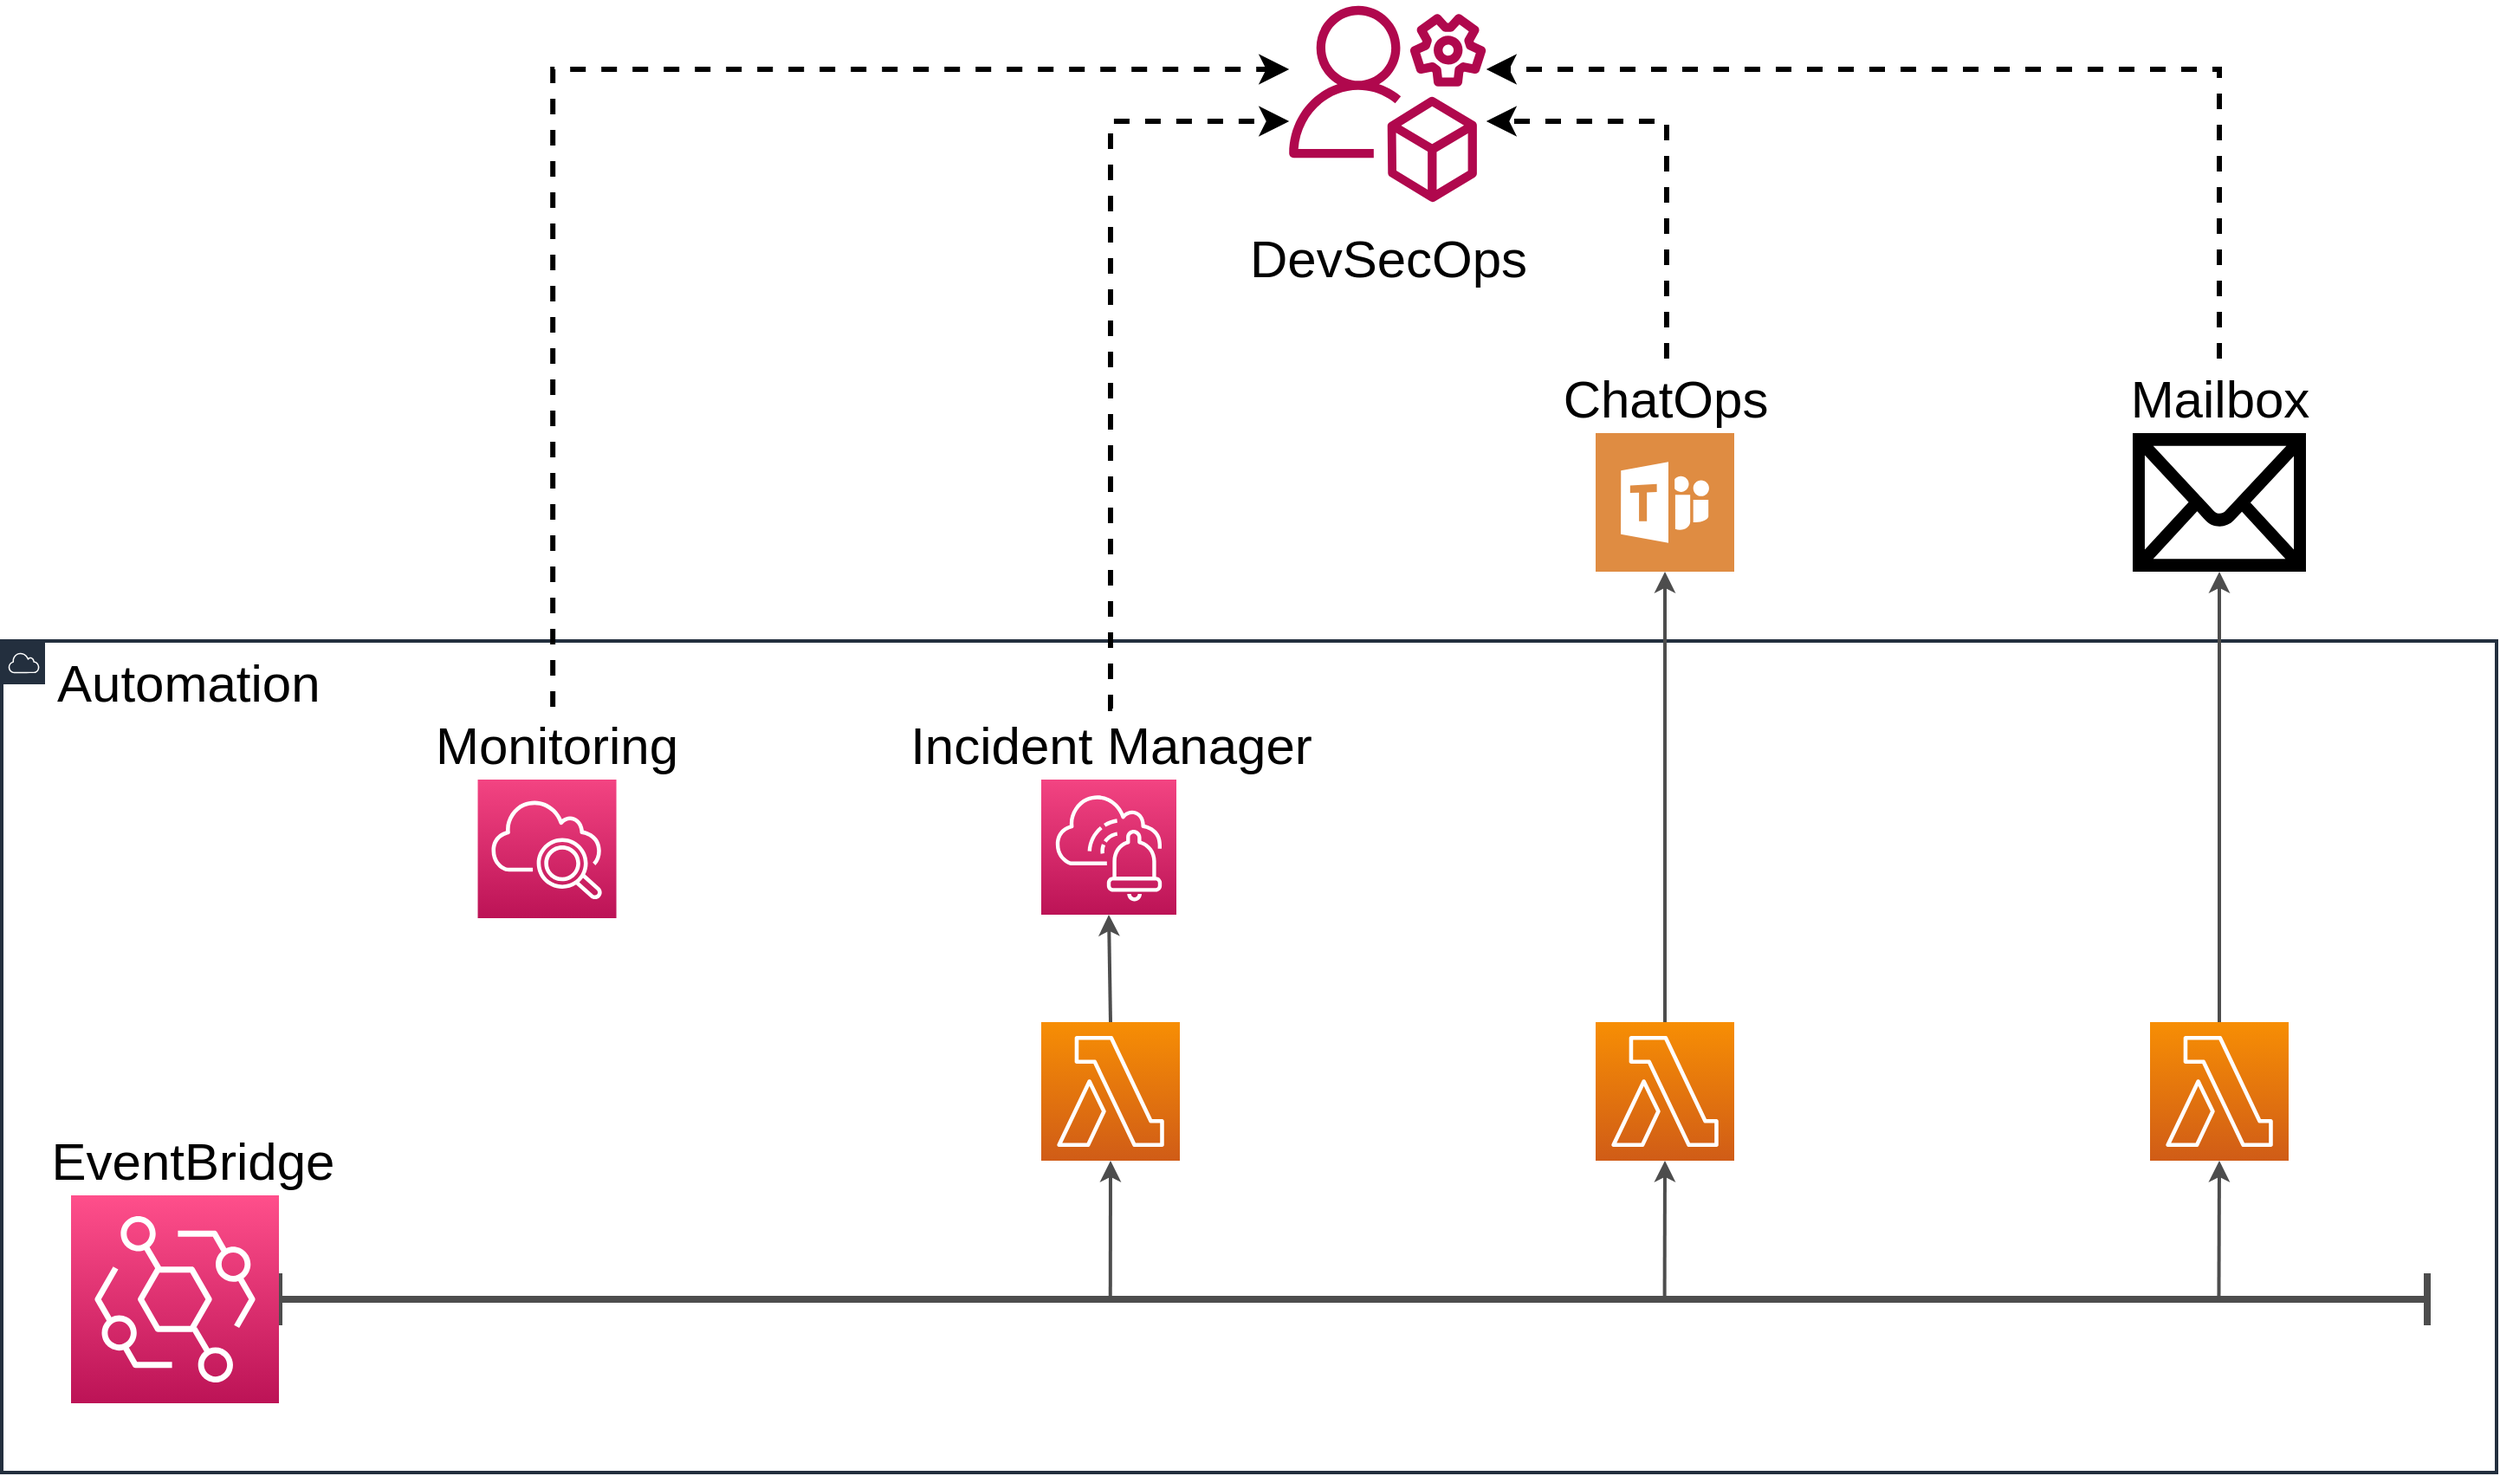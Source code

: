 <mxfile version="20.8.16" type="device"><diagram id="Ht1M8jgEwFfnCIfOTk4-" name="Page-1"><mxGraphModel dx="4104" dy="2972" grid="1" gridSize="10" guides="1" tooltips="1" connect="1" arrows="1" fold="1" page="1" pageScale="1" pageWidth="1600" pageHeight="900" background="#FFFFFF" math="0" shadow="0"><root><mxCell id="0"/><mxCell id="1" parent="0"/><mxCell id="lNVfGLFAs1jdNbvyQik3-2" value="&lt;font style=&quot;font-size: 30px;&quot;&gt;Automation&lt;/font&gt;" style="points=[[0,0],[0.25,0],[0.5,0],[0.75,0],[1,0],[1,0.25],[1,0.5],[1,0.75],[1,1],[0.75,1],[0.5,1],[0.25,1],[0,1],[0,0.75],[0,0.5],[0,0.25]];outlineConnect=0;gradientColor=none;html=1;whiteSpace=wrap;fontSize=30;fontStyle=0;container=0;pointerEvents=0;collapsible=0;recursiveResize=0;shape=mxgraph.aws4.group;grIcon=mxgraph.aws4.group_aws_cloud;strokeColor=#232F3E;fillColor=none;verticalAlign=top;align=left;spacingLeft=30;fontColor=#000000;dashed=0;strokeWidth=2;" parent="1" vertex="1"><mxGeometry x="80" y="400" width="1440" height="480" as="geometry"/></mxCell><mxCell id="lNVfGLFAs1jdNbvyQik3-12" value="" style="shape=crossbar;whiteSpace=wrap;html=1;rounded=1;fontSize=30;shadow=0;strokeWidth=4;strokeColor=#4D4D4D;fontColor=#000000;" parent="1" vertex="1"><mxGeometry x="240" y="765" width="1240" height="30" as="geometry"/></mxCell><mxCell id="lNVfGLFAs1jdNbvyQik3-79" value="" style="endArrow=classic;html=1;rounded=0;fontSize=30;strokeColor=#4D4D4D;strokeWidth=2;entryX=0.5;entryY=1;entryDx=0;entryDy=0;entryPerimeter=0;fontColor=#000000;exitX=0.387;exitY=0.5;exitDx=0;exitDy=0;exitPerimeter=0;" parent="1" source="lNVfGLFAs1jdNbvyQik3-12" target="lNVfGLFAs1jdNbvyQik3-105" edge="1"><mxGeometry width="50" height="50" relative="1" as="geometry"><mxPoint x="582" y="515" as="sourcePoint"/><mxPoint x="638.579" y="636" as="targetPoint"/></mxGeometry></mxCell><mxCell id="lNVfGLFAs1jdNbvyQik3-80" value="" style="endArrow=classic;html=1;rounded=0;fontSize=30;strokeColor=#4D4D4D;strokeWidth=2;entryX=0.5;entryY=1;entryDx=0;entryDy=0;entryPerimeter=0;fontColor=#000000;exitX=0.645;exitY=0.5;exitDx=0;exitDy=0;exitPerimeter=0;" parent="1" source="lNVfGLFAs1jdNbvyQik3-12" target="lNVfGLFAs1jdNbvyQik3-106" edge="1"><mxGeometry width="50" height="50" relative="1" as="geometry"><mxPoint x="840" y="525" as="sourcePoint"/><mxPoint x="840.216" y="636" as="targetPoint"/></mxGeometry></mxCell><mxCell id="lNVfGLFAs1jdNbvyQik3-17" value="" style="sketch=0;points=[[0,0,0],[0.25,0,0],[0.5,0,0],[0.75,0,0],[1,0,0],[0,1,0],[0.25,1,0],[0.5,1,0],[0.75,1,0],[1,1,0],[0,0.25,0],[0,0.5,0],[0,0.75,0],[1,0.25,0],[1,0.5,0],[1,0.75,0]];points=[[0,0,0],[0.25,0,0],[0.5,0,0],[0.75,0,0],[1,0,0],[0,1,0],[0.25,1,0],[0.5,1,0],[0.75,1,0],[1,1,0],[0,0.25,0],[0,0.5,0],[0,0.75,0],[1,0.25,0],[1,0.5,0],[1,0.75,0]];outlineConnect=0;fontColor=#000000;gradientColor=#F34482;gradientDirection=north;fillColor=#BC1356;strokeColor=#ffffff;dashed=0;verticalLabelPosition=bottom;verticalAlign=top;align=center;html=1;fontSize=30;fontStyle=0;aspect=fixed;shape=mxgraph.aws4.resourceIcon;resIcon=mxgraph.aws4.cloudwatch_2;" parent="1" vertex="1"><mxGeometry x="354.77" y="480" width="80" height="80" as="geometry"/></mxCell><mxCell id="lNVfGLFAs1jdNbvyQik3-25" value="Monitoring" style="text;html=1;resizable=0;points=[];autosize=1;align=center;verticalAlign=top;spacingTop=-4;fontSize=30;fontStyle=0;fontColor=#000000;" parent="1" vertex="1"><mxGeometry x="320" y="440" width="160" height="40" as="geometry"/></mxCell><mxCell id="lNVfGLFAs1jdNbvyQik3-105" value="" style="sketch=0;points=[[0,0,0],[0.25,0,0],[0.5,0,0],[0.75,0,0],[1,0,0],[0,1,0],[0.25,1,0],[0.5,1,0],[0.75,1,0],[1,1,0],[0,0.25,0],[0,0.5,0],[0,0.75,0],[1,0.25,0],[1,0.5,0],[1,0.75,0]];outlineConnect=0;fontColor=#000000;gradientColor=#F78E04;gradientDirection=north;fillColor=#D05C17;strokeColor=#ffffff;dashed=0;verticalLabelPosition=bottom;verticalAlign=top;align=center;html=1;fontSize=30;fontStyle=0;aspect=fixed;shape=mxgraph.aws4.resourceIcon;resIcon=mxgraph.aws4.lambda;shadow=0;" parent="1" vertex="1"><mxGeometry x="680" y="620" width="80" height="80" as="geometry"/></mxCell><mxCell id="lNVfGLFAs1jdNbvyQik3-106" value="" style="sketch=0;points=[[0,0,0],[0.25,0,0],[0.5,0,0],[0.75,0,0],[1,0,0],[0,1,0],[0.25,1,0],[0.5,1,0],[0.75,1,0],[1,1,0],[0,0.25,0],[0,0.5,0],[0,0.75,0],[1,0.25,0],[1,0.5,0],[1,0.75,0]];outlineConnect=0;fontColor=#000000;gradientColor=#F78E04;gradientDirection=north;fillColor=#D05C17;strokeColor=#ffffff;dashed=0;verticalLabelPosition=bottom;verticalAlign=top;align=center;html=1;fontSize=30;fontStyle=0;aspect=fixed;shape=mxgraph.aws4.resourceIcon;resIcon=mxgraph.aws4.lambda;shadow=0;" parent="1" vertex="1"><mxGeometry x="1000" y="620" width="80" height="80" as="geometry"/></mxCell><mxCell id="lNVfGLFAs1jdNbvyQik3-3" value="" style="sketch=0;points=[[0,0,0],[0.25,0,0],[0.5,0,0],[0.75,0,0],[1,0,0],[0,1,0],[0.25,1,0],[0.5,1,0],[0.75,1,0],[1,1,0],[0,0.25,0],[0,0.5,0],[0,0.75,0],[1,0.25,0],[1,0.5,0],[1,0.75,0]];outlineConnect=0;fontColor=#000000;gradientColor=#FF4F8B;gradientDirection=north;fillColor=#BC1356;strokeColor=#ffffff;dashed=0;verticalLabelPosition=bottom;verticalAlign=top;align=center;html=1;fontSize=30;fontStyle=0;aspect=fixed;shape=mxgraph.aws4.resourceIcon;resIcon=mxgraph.aws4.eventbridge;" parent="1" vertex="1"><mxGeometry x="120.0" y="720" width="120" height="120" as="geometry"/></mxCell><mxCell id="lNVfGLFAs1jdNbvyQik3-41" value="&lt;font style=&quot;font-size: 30px;&quot;&gt;EventBridge&lt;/font&gt;" style="text;html=1;resizable=0;points=[];autosize=1;align=center;verticalAlign=top;spacingTop=-4;fontSize=30;fontStyle=0;fontColor=#000000;" parent="1" vertex="1"><mxGeometry x="100.0" y="680" width="180" height="40" as="geometry"/></mxCell><mxCell id="lNVfGLFAs1jdNbvyQik3-103" value="" style="sketch=0;points=[[0,0,0],[0.25,0,0],[0.5,0,0],[0.75,0,0],[1,0,0],[0,1,0],[0.25,1,0],[0.5,1,0],[0.75,1,0],[1,1,0],[0,0.25,0],[0,0.5,0],[0,0.75,0],[1,0.25,0],[1,0.5,0],[1,0.75,0]];outlineConnect=0;fontColor=#000000;gradientColor=#F78E04;gradientDirection=north;fillColor=#D05C17;strokeColor=#ffffff;dashed=0;verticalLabelPosition=bottom;verticalAlign=top;align=center;html=1;fontSize=30;fontStyle=0;aspect=fixed;shape=mxgraph.aws4.resourceIcon;resIcon=mxgraph.aws4.lambda;shadow=0;" parent="1" vertex="1"><mxGeometry x="1320" y="620" width="80" height="80" as="geometry"/></mxCell><mxCell id="zENkOiB4e2aAtJtzlwlm-1" value="" style="sketch=0;outlineConnect=0;fontColor=#000000;gradientColor=none;fillColor=#B0084D;strokeColor=none;dashed=0;verticalLabelPosition=bottom;verticalAlign=top;align=center;html=1;fontSize=30;fontStyle=0;aspect=fixed;pointerEvents=1;shape=mxgraph.aws4.organizations_management_account;" parent="1" vertex="1"><mxGeometry x="823.11" y="30" width="113.78" height="120" as="geometry"/></mxCell><mxCell id="jZqfp6MoiFv1Xp_olDQf-1" value="" style="sketch=0;points=[[0,0,0],[0.25,0,0],[0.5,0,0],[0.75,0,0],[1,0,0],[0,1,0],[0.25,1,0],[0.5,1,0],[0.75,1,0],[1,1,0],[0,0.25,0],[0,0.5,0],[0,0.75,0],[1,0.25,0],[1,0.5,0],[1,0.75,0]];points=[[0,0,0],[0.25,0,0],[0.5,0,0],[0.75,0,0],[1,0,0],[0,1,0],[0.25,1,0],[0.5,1,0],[0.75,1,0],[1,1,0],[0,0.25,0],[0,0.5,0],[0,0.75,0],[1,0.25,0],[1,0.5,0],[1,0.75,0]];outlineConnect=0;fontColor=#232F3E;gradientColor=#F34482;gradientDirection=north;fillColor=#BC1356;strokeColor=#ffffff;dashed=0;verticalLabelPosition=bottom;verticalAlign=top;align=center;html=1;fontSize=12;fontStyle=0;aspect=fixed;shape=mxgraph.aws4.resourceIcon;resIcon=mxgraph.aws4.systems_manager_incident_manager;" parent="1" vertex="1"><mxGeometry x="680" y="480" width="78" height="78" as="geometry"/></mxCell><mxCell id="jZqfp6MoiFv1Xp_olDQf-3" value="" style="sketch=0;pointerEvents=1;shadow=0;dashed=0;html=1;strokeColor=none;fillColor=#DF8C42;labelPosition=center;verticalLabelPosition=bottom;verticalAlign=top;align=center;outlineConnect=0;shape=mxgraph.veeam2.microsoft_teams;fontColor=#FFFFFF;aspect=fixed;" parent="1" vertex="1"><mxGeometry x="1000" y="280" width="80" height="80" as="geometry"/></mxCell><mxCell id="jZqfp6MoiFv1Xp_olDQf-4" value="" style="shape=mxgraph.signs.tech.mail;html=1;pointerEvents=1;fillColor=#000000;strokeColor=none;verticalLabelPosition=bottom;verticalAlign=top;align=center;fontColor=#FFFFFF;" parent="1" vertex="1"><mxGeometry x="1310" y="280" width="100" height="80" as="geometry"/></mxCell><mxCell id="jZqfp6MoiFv1Xp_olDQf-7" value="" style="endArrow=classic;html=1;rounded=0;fontSize=30;strokeColor=#4D4D4D;strokeWidth=2;exitX=0.903;exitY=0.533;exitDx=0;exitDy=0;exitPerimeter=0;entryX=0.5;entryY=1;entryDx=0;entryDy=0;entryPerimeter=0;fontColor=#000000;" parent="1" source="lNVfGLFAs1jdNbvyQik3-12" target="lNVfGLFAs1jdNbvyQik3-103" edge="1"><mxGeometry width="50" height="50" relative="1" as="geometry"><mxPoint x="1048.56" y="787.99" as="sourcePoint"/><mxPoint x="1050" y="650" as="targetPoint"/></mxGeometry></mxCell><mxCell id="jZqfp6MoiFv1Xp_olDQf-8" value="" style="endArrow=classic;html=1;rounded=0;fontSize=30;strokeColor=#4D4D4D;strokeWidth=2;fontColor=#000000;entryX=0.5;entryY=1;entryDx=0;entryDy=0;entryPerimeter=0;exitX=0.5;exitY=0;exitDx=0;exitDy=0;exitPerimeter=0;" parent="1" source="lNVfGLFAs1jdNbvyQik3-105" target="jZqfp6MoiFv1Xp_olDQf-1" edge="1"><mxGeometry width="50" height="50" relative="1" as="geometry"><mxPoint x="727" y="560" as="sourcePoint"/><mxPoint x="730" y="650" as="targetPoint"/></mxGeometry></mxCell><mxCell id="jZqfp6MoiFv1Xp_olDQf-9" value="" style="endArrow=classic;html=1;rounded=0;fontSize=30;strokeColor=#4D4D4D;strokeWidth=2;exitX=0.5;exitY=0;exitDx=0;exitDy=0;exitPerimeter=0;fontColor=#000000;" parent="1" source="lNVfGLFAs1jdNbvyQik3-106" target="jZqfp6MoiFv1Xp_olDQf-3" edge="1"><mxGeometry width="50" height="50" relative="1" as="geometry"><mxPoint x="1048.56" y="787.99" as="sourcePoint"/><mxPoint x="1050" y="650" as="targetPoint"/></mxGeometry></mxCell><mxCell id="jZqfp6MoiFv1Xp_olDQf-10" value="" style="endArrow=classic;html=1;rounded=0;fontSize=30;strokeColor=#4D4D4D;strokeWidth=2;exitX=0.5;exitY=0;exitDx=0;exitDy=0;exitPerimeter=0;fontColor=#000000;entryX=0.5;entryY=1;entryDx=0;entryDy=0;entryPerimeter=0;" parent="1" source="lNVfGLFAs1jdNbvyQik3-103" target="jZqfp6MoiFv1Xp_olDQf-4" edge="1"><mxGeometry width="50" height="50" relative="1" as="geometry"><mxPoint x="1050" y="570" as="sourcePoint"/><mxPoint x="1050" y="290" as="targetPoint"/></mxGeometry></mxCell><mxCell id="jZqfp6MoiFv1Xp_olDQf-11" value="Incident Manager" style="text;html=1;resizable=0;points=[];autosize=1;align=center;verticalAlign=top;spacingTop=-4;fontSize=30;fontStyle=0;fontColor=#000000;" parent="1" vertex="1"><mxGeometry x="590" y="440" width="260" height="40" as="geometry"/></mxCell><mxCell id="jZqfp6MoiFv1Xp_olDQf-12" value="ChatOps" style="text;html=1;resizable=0;points=[];autosize=1;align=center;verticalAlign=top;spacingTop=-4;fontSize=30;fontStyle=0;fontColor=#000000;" parent="1" vertex="1"><mxGeometry x="970" y="240" width="140" height="40" as="geometry"/></mxCell><mxCell id="jZqfp6MoiFv1Xp_olDQf-13" value="Mailbox" style="text;html=1;resizable=0;points=[];autosize=1;align=center;verticalAlign=top;spacingTop=-4;fontSize=30;fontStyle=0;fontColor=#000000;" parent="1" vertex="1"><mxGeometry x="1295" y="240" width="130" height="40" as="geometry"/></mxCell><mxCell id="jZqfp6MoiFv1Xp_olDQf-14" value="" style="edgeStyle=segmentEdgeStyle;endArrow=classic;html=1;curved=0;rounded=0;endSize=8;startSize=8;fontColor=#FFFFFF;exitX=0.488;exitY=-0.05;exitDx=0;exitDy=0;exitPerimeter=0;strokeWidth=3;dashed=1;" parent="1" source="lNVfGLFAs1jdNbvyQik3-25" target="zENkOiB4e2aAtJtzlwlm-1" edge="1"><mxGeometry width="50" height="50" relative="1" as="geometry"><mxPoint x="690" y="400" as="sourcePoint"/><mxPoint x="740" y="350" as="targetPoint"/><Array as="points"><mxPoint x="398" y="70"/></Array></mxGeometry></mxCell><mxCell id="jZqfp6MoiFv1Xp_olDQf-15" value="" style="edgeStyle=segmentEdgeStyle;endArrow=classic;html=1;curved=0;rounded=0;endSize=8;startSize=8;fontColor=#FFFFFF;exitX=0.504;exitY=-0.025;exitDx=0;exitDy=0;exitPerimeter=0;strokeWidth=3;dashed=1;" parent="1" source="jZqfp6MoiFv1Xp_olDQf-11" target="zENkOiB4e2aAtJtzlwlm-1" edge="1"><mxGeometry width="50" height="50" relative="1" as="geometry"><mxPoint x="408.08" y="448" as="sourcePoint"/><mxPoint x="840" y="90" as="targetPoint"/><Array as="points"><mxPoint x="720" y="439"/><mxPoint x="720" y="100"/></Array></mxGeometry></mxCell><mxCell id="jZqfp6MoiFv1Xp_olDQf-16" value="" style="edgeStyle=segmentEdgeStyle;endArrow=classic;html=1;curved=0;rounded=0;endSize=8;startSize=8;fontColor=#FFFFFF;exitX=0.507;exitY=-0.075;exitDx=0;exitDy=0;exitPerimeter=0;strokeWidth=3;dashed=1;" parent="1" source="jZqfp6MoiFv1Xp_olDQf-12" target="zENkOiB4e2aAtJtzlwlm-1" edge="1"><mxGeometry width="50" height="50" relative="1" as="geometry"><mxPoint x="731.04" y="449" as="sourcePoint"/><mxPoint x="960" y="100" as="targetPoint"/><Array as="points"><mxPoint x="1041" y="100"/></Array></mxGeometry></mxCell><mxCell id="jZqfp6MoiFv1Xp_olDQf-17" value="" style="edgeStyle=segmentEdgeStyle;endArrow=classic;html=1;curved=0;rounded=0;endSize=8;startSize=8;fontColor=#FFFFFF;exitX=0.5;exitY=-0.075;exitDx=0;exitDy=0;exitPerimeter=0;strokeWidth=3;dashed=1;" parent="1" source="jZqfp6MoiFv1Xp_olDQf-13" target="zENkOiB4e2aAtJtzlwlm-1" edge="1"><mxGeometry width="50" height="50" relative="1" as="geometry"><mxPoint x="1050.98" y="247" as="sourcePoint"/><mxPoint x="953.78" y="110" as="targetPoint"/><Array as="points"><mxPoint x="1360" y="70"/></Array></mxGeometry></mxCell><mxCell id="jZqfp6MoiFv1Xp_olDQf-18" value="DevSecOps" style="text;html=1;resizable=0;points=[];autosize=1;align=center;verticalAlign=top;spacingTop=-4;fontSize=30;fontStyle=0;fontColor=#000000;" parent="1" vertex="1"><mxGeometry x="790" y="159" width="180" height="40" as="geometry"/></mxCell></root></mxGraphModel></diagram></mxfile>